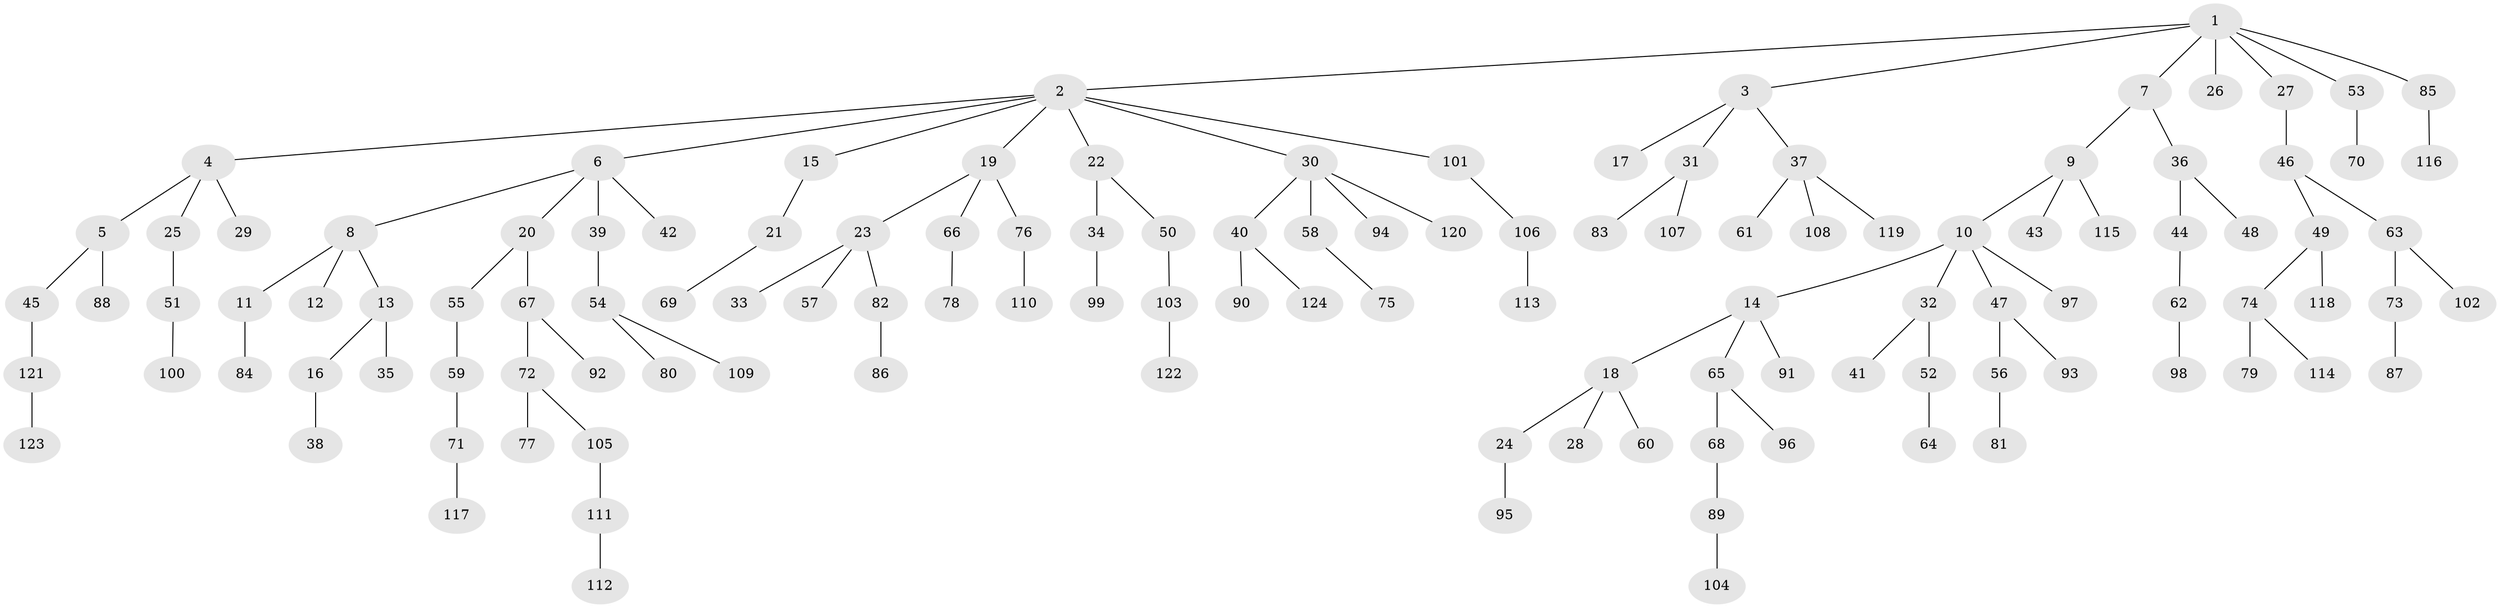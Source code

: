 // Generated by graph-tools (version 1.1) at 2025/11/02/27/25 16:11:27]
// undirected, 124 vertices, 123 edges
graph export_dot {
graph [start="1"]
  node [color=gray90,style=filled];
  1;
  2;
  3;
  4;
  5;
  6;
  7;
  8;
  9;
  10;
  11;
  12;
  13;
  14;
  15;
  16;
  17;
  18;
  19;
  20;
  21;
  22;
  23;
  24;
  25;
  26;
  27;
  28;
  29;
  30;
  31;
  32;
  33;
  34;
  35;
  36;
  37;
  38;
  39;
  40;
  41;
  42;
  43;
  44;
  45;
  46;
  47;
  48;
  49;
  50;
  51;
  52;
  53;
  54;
  55;
  56;
  57;
  58;
  59;
  60;
  61;
  62;
  63;
  64;
  65;
  66;
  67;
  68;
  69;
  70;
  71;
  72;
  73;
  74;
  75;
  76;
  77;
  78;
  79;
  80;
  81;
  82;
  83;
  84;
  85;
  86;
  87;
  88;
  89;
  90;
  91;
  92;
  93;
  94;
  95;
  96;
  97;
  98;
  99;
  100;
  101;
  102;
  103;
  104;
  105;
  106;
  107;
  108;
  109;
  110;
  111;
  112;
  113;
  114;
  115;
  116;
  117;
  118;
  119;
  120;
  121;
  122;
  123;
  124;
  1 -- 2;
  1 -- 3;
  1 -- 7;
  1 -- 26;
  1 -- 27;
  1 -- 53;
  1 -- 85;
  2 -- 4;
  2 -- 6;
  2 -- 15;
  2 -- 19;
  2 -- 22;
  2 -- 30;
  2 -- 101;
  3 -- 17;
  3 -- 31;
  3 -- 37;
  4 -- 5;
  4 -- 25;
  4 -- 29;
  5 -- 45;
  5 -- 88;
  6 -- 8;
  6 -- 20;
  6 -- 39;
  6 -- 42;
  7 -- 9;
  7 -- 36;
  8 -- 11;
  8 -- 12;
  8 -- 13;
  9 -- 10;
  9 -- 43;
  9 -- 115;
  10 -- 14;
  10 -- 32;
  10 -- 47;
  10 -- 97;
  11 -- 84;
  13 -- 16;
  13 -- 35;
  14 -- 18;
  14 -- 65;
  14 -- 91;
  15 -- 21;
  16 -- 38;
  18 -- 24;
  18 -- 28;
  18 -- 60;
  19 -- 23;
  19 -- 66;
  19 -- 76;
  20 -- 55;
  20 -- 67;
  21 -- 69;
  22 -- 34;
  22 -- 50;
  23 -- 33;
  23 -- 57;
  23 -- 82;
  24 -- 95;
  25 -- 51;
  27 -- 46;
  30 -- 40;
  30 -- 58;
  30 -- 94;
  30 -- 120;
  31 -- 83;
  31 -- 107;
  32 -- 41;
  32 -- 52;
  34 -- 99;
  36 -- 44;
  36 -- 48;
  37 -- 61;
  37 -- 108;
  37 -- 119;
  39 -- 54;
  40 -- 90;
  40 -- 124;
  44 -- 62;
  45 -- 121;
  46 -- 49;
  46 -- 63;
  47 -- 56;
  47 -- 93;
  49 -- 74;
  49 -- 118;
  50 -- 103;
  51 -- 100;
  52 -- 64;
  53 -- 70;
  54 -- 80;
  54 -- 109;
  55 -- 59;
  56 -- 81;
  58 -- 75;
  59 -- 71;
  62 -- 98;
  63 -- 73;
  63 -- 102;
  65 -- 68;
  65 -- 96;
  66 -- 78;
  67 -- 72;
  67 -- 92;
  68 -- 89;
  71 -- 117;
  72 -- 77;
  72 -- 105;
  73 -- 87;
  74 -- 79;
  74 -- 114;
  76 -- 110;
  82 -- 86;
  85 -- 116;
  89 -- 104;
  101 -- 106;
  103 -- 122;
  105 -- 111;
  106 -- 113;
  111 -- 112;
  121 -- 123;
}

